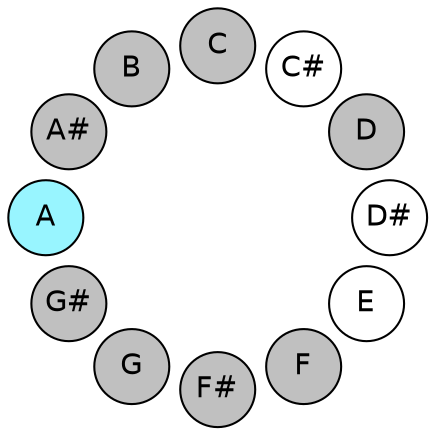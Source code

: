 
graph {

layout = circo;
mindist = .1

node [shape = circle, fontname = Helvetica, margin = 0, style = filled]
edge [style=invis]

subgraph 1 {
	"E" -- "F" -- "F#" -- "G" -- "G#" -- "A" -- "A#" -- "B" -- "C" -- "C#" -- "D" -- "D#" -- "E"
}

"C" [fillcolor = gray];
"C#" [fillcolor = white];
"D" [fillcolor = gray];
"D#" [fillcolor = white];
"E" [fillcolor = white];
"F" [fillcolor = gray];
"F#" [fillcolor = gray];
"G" [fillcolor = gray];
"G#" [fillcolor = gray];
"A" [fillcolor = cadetblue1];
"A#" [fillcolor = gray];
"B" [fillcolor = gray];
}
